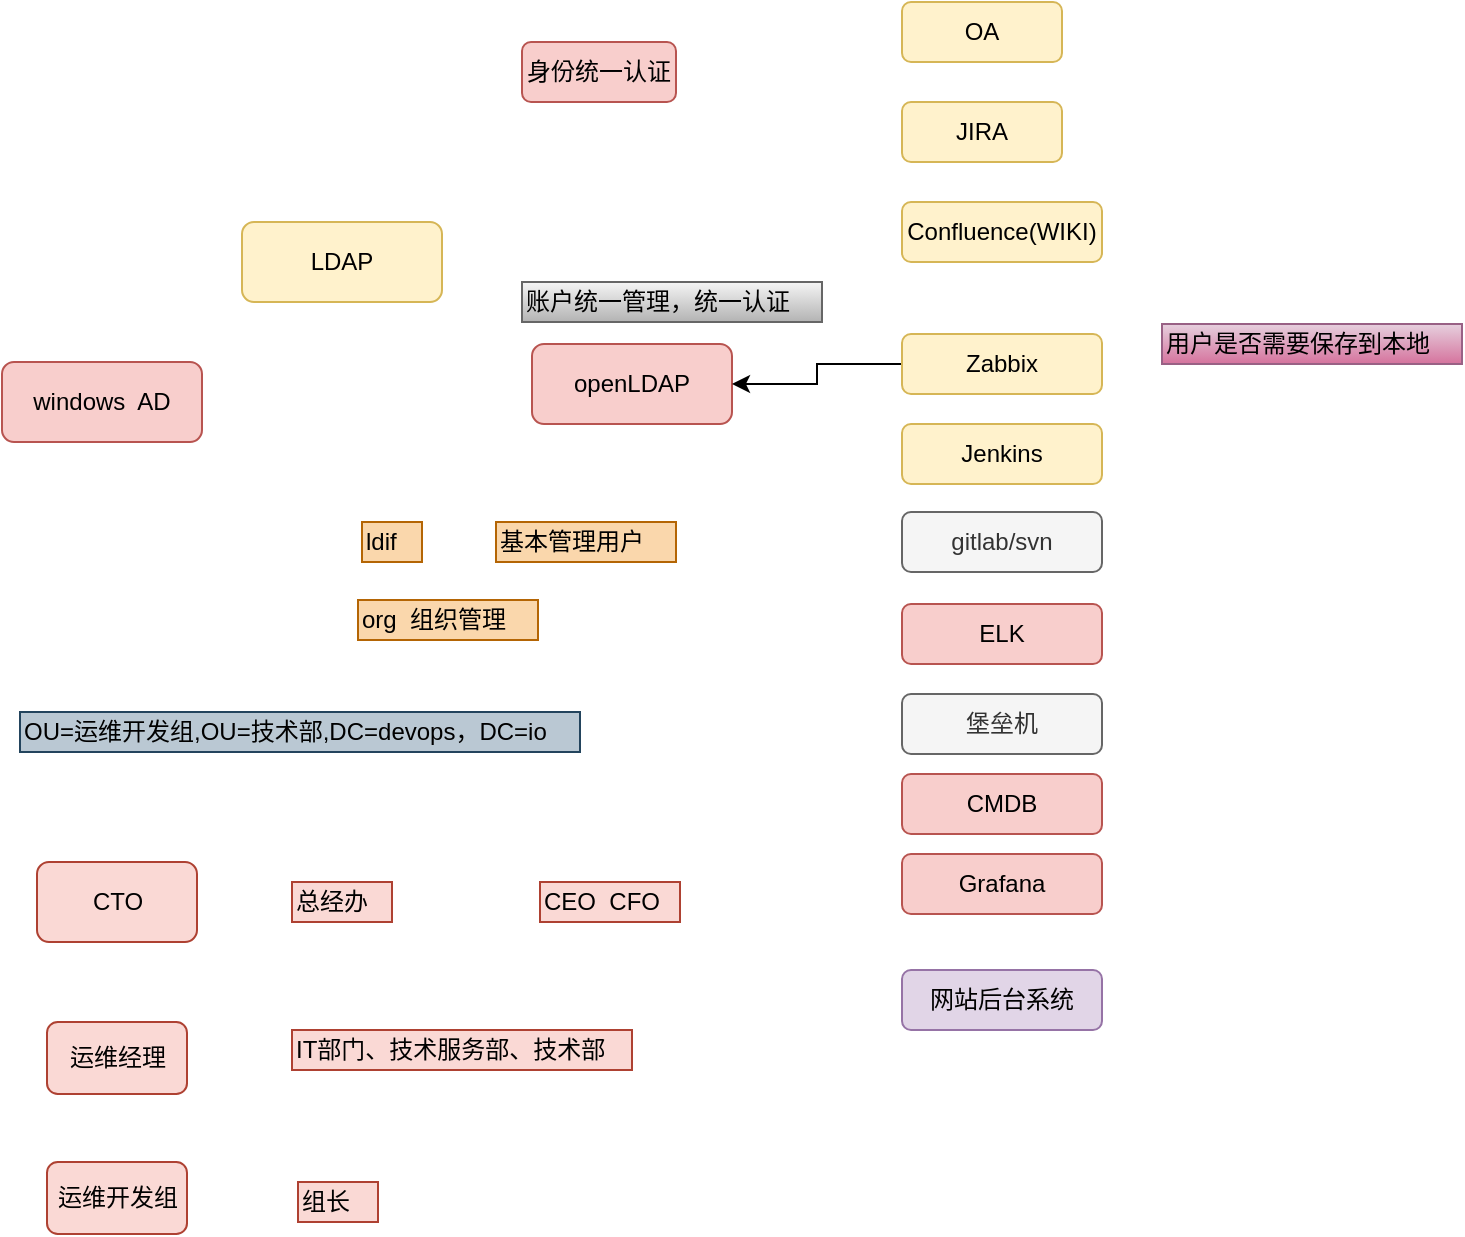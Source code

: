 <mxfile version="12.2.7" type="github" pages="2">
  <diagram id="xbigndpcGdSuTOHPYmYR" name="第 1 页">
    <mxGraphModel dx="1186" dy="741" grid="1" gridSize="10" guides="1" tooltips="1" connect="1" arrows="1" fold="1" page="1" pageScale="1" pageWidth="827" pageHeight="1169" math="0" shadow="0">
      <root>
        <mxCell id="0"/>
        <mxCell id="1" parent="0"/>
        <mxCell id="aChJso3XzgRwxcuD8M2G-1" value="LDAP" style="rounded=1;whiteSpace=wrap;html=1;fillColor=#fff2cc;strokeColor=#d6b656;" vertex="1" parent="1">
          <mxGeometry x="190" y="180" width="100" height="40" as="geometry"/>
        </mxCell>
        <mxCell id="aChJso3XzgRwxcuD8M2G-3" value="身份统一认证" style="rounded=1;whiteSpace=wrap;html=1;fillColor=#f8cecc;strokeColor=#b85450;" vertex="1" parent="1">
          <mxGeometry x="330" y="90" width="77" height="30" as="geometry"/>
        </mxCell>
        <mxCell id="aChJso3XzgRwxcuD8M2G-4" value="windows&amp;nbsp; AD" style="rounded=1;whiteSpace=wrap;html=1;fillColor=#f8cecc;strokeColor=#b85450;" vertex="1" parent="1">
          <mxGeometry x="70" y="250" width="100" height="40" as="geometry"/>
        </mxCell>
        <mxCell id="aChJso3XzgRwxcuD8M2G-5" value="openLDAP" style="rounded=1;whiteSpace=wrap;html=1;fillColor=#f8cecc;strokeColor=#b85450;" vertex="1" parent="1">
          <mxGeometry x="335" y="241" width="100" height="40" as="geometry"/>
        </mxCell>
        <mxCell id="aChJso3XzgRwxcuD8M2G-6" value="ldif" style="text;html=1;resizable=0;points=[];autosize=1;align=left;verticalAlign=top;spacingTop=-4;fillColor=#fad7ac;strokeColor=#b46504;" vertex="1" parent="1">
          <mxGeometry x="250" y="330" width="30" height="20" as="geometry"/>
        </mxCell>
        <mxCell id="aChJso3XzgRwxcuD8M2G-8" value="基本管理用户" style="text;html=1;resizable=0;points=[];autosize=1;align=left;verticalAlign=top;spacingTop=-4;fillColor=#fad7ac;strokeColor=#b46504;" vertex="1" parent="1">
          <mxGeometry x="317" y="330" width="90" height="20" as="geometry"/>
        </mxCell>
        <mxCell id="aChJso3XzgRwxcuD8M2G-9" value="org&amp;nbsp; 组织管理" style="text;html=1;resizable=0;points=[];autosize=1;align=left;verticalAlign=top;spacingTop=-4;fillColor=#fad7ac;strokeColor=#b46504;" vertex="1" parent="1">
          <mxGeometry x="248" y="369" width="90" height="20" as="geometry"/>
        </mxCell>
        <mxCell id="aChJso3XzgRwxcuD8M2G-10" value="CTO" style="rounded=1;whiteSpace=wrap;html=1;fillColor=#fad9d5;strokeColor=#ae4132;" vertex="1" parent="1">
          <mxGeometry x="87.5" y="500" width="80" height="40" as="geometry"/>
        </mxCell>
        <mxCell id="aChJso3XzgRwxcuD8M2G-11" value="总经办" style="text;html=1;resizable=0;points=[];autosize=1;align=left;verticalAlign=top;spacingTop=-4;fillColor=#fad9d5;strokeColor=#ae4132;" vertex="1" parent="1">
          <mxGeometry x="215" y="510" width="50" height="20" as="geometry"/>
        </mxCell>
        <mxCell id="aChJso3XzgRwxcuD8M2G-13" value="运维经理" style="rounded=1;whiteSpace=wrap;html=1;fillColor=#fad9d5;strokeColor=#ae4132;" vertex="1" parent="1">
          <mxGeometry x="92.5" y="580" width="70" height="36" as="geometry"/>
        </mxCell>
        <mxCell id="aChJso3XzgRwxcuD8M2G-15" value="IT部门、技术服务部、技术部" style="text;html=1;resizable=0;points=[];autosize=1;align=left;verticalAlign=top;spacingTop=-4;fillColor=#fad9d5;strokeColor=#ae4132;" vertex="1" parent="1">
          <mxGeometry x="215" y="584" width="170" height="20" as="geometry"/>
        </mxCell>
        <mxCell id="aChJso3XzgRwxcuD8M2G-16" value="运维开发组" style="rounded=1;whiteSpace=wrap;html=1;fillColor=#fad9d5;strokeColor=#ae4132;" vertex="1" parent="1">
          <mxGeometry x="92.5" y="650" width="70" height="36" as="geometry"/>
        </mxCell>
        <mxCell id="aChJso3XzgRwxcuD8M2G-17" value="组长" style="text;html=1;resizable=0;points=[];autosize=1;align=left;verticalAlign=top;spacingTop=-4;fillColor=#fad9d5;strokeColor=#ae4132;" vertex="1" parent="1">
          <mxGeometry x="218" y="660" width="40" height="20" as="geometry"/>
        </mxCell>
        <mxCell id="aChJso3XzgRwxcuD8M2G-18" value="OU=运维开发组,OU=技术部,DC=devops，DC=io" style="text;html=1;resizable=0;points=[];autosize=1;align=left;verticalAlign=top;spacingTop=-4;fillColor=#bac8d3;strokeColor=#23445d;" vertex="1" parent="1">
          <mxGeometry x="79" y="425" width="280" height="20" as="geometry"/>
        </mxCell>
        <mxCell id="aChJso3XzgRwxcuD8M2G-19" value="CEO&amp;nbsp; CFO" style="text;html=1;resizable=0;points=[];autosize=1;align=left;verticalAlign=top;spacingTop=-4;fillColor=#fad9d5;strokeColor=#ae4132;" vertex="1" parent="1">
          <mxGeometry x="339" y="510" width="70" height="20" as="geometry"/>
        </mxCell>
        <mxCell id="aChJso3XzgRwxcuD8M2G-21" value="OA" style="rounded=1;whiteSpace=wrap;html=1;fillColor=#fff2cc;strokeColor=#d6b656;" vertex="1" parent="1">
          <mxGeometry x="520" y="70" width="80" height="30" as="geometry"/>
        </mxCell>
        <mxCell id="aChJso3XzgRwxcuD8M2G-22" value="JIRA" style="rounded=1;whiteSpace=wrap;html=1;fillColor=#fff2cc;strokeColor=#d6b656;" vertex="1" parent="1">
          <mxGeometry x="520" y="120" width="80" height="30" as="geometry"/>
        </mxCell>
        <mxCell id="aChJso3XzgRwxcuD8M2G-23" value="Confluence(WIKI)" style="rounded=1;whiteSpace=wrap;html=1;fillColor=#fff2cc;strokeColor=#d6b656;" vertex="1" parent="1">
          <mxGeometry x="520" y="170" width="100" height="30" as="geometry"/>
        </mxCell>
        <mxCell id="aChJso3XzgRwxcuD8M2G-35" style="edgeStyle=orthogonalEdgeStyle;rounded=0;orthogonalLoop=1;jettySize=auto;html=1;exitX=0;exitY=0.5;exitDx=0;exitDy=0;entryX=1;entryY=0.5;entryDx=0;entryDy=0;" edge="1" parent="1" source="aChJso3XzgRwxcuD8M2G-26" target="aChJso3XzgRwxcuD8M2G-5">
          <mxGeometry relative="1" as="geometry"/>
        </mxCell>
        <mxCell id="aChJso3XzgRwxcuD8M2G-26" value="Zabbix" style="rounded=1;whiteSpace=wrap;html=1;fillColor=#fff2cc;strokeColor=#d6b656;" vertex="1" parent="1">
          <mxGeometry x="520" y="236" width="100" height="30" as="geometry"/>
        </mxCell>
        <mxCell id="aChJso3XzgRwxcuD8M2G-27" value="Jenkins" style="rounded=1;whiteSpace=wrap;html=1;fillColor=#fff2cc;strokeColor=#d6b656;" vertex="1" parent="1">
          <mxGeometry x="520" y="281" width="100" height="30" as="geometry"/>
        </mxCell>
        <mxCell id="aChJso3XzgRwxcuD8M2G-28" value="gitlab/svn" style="rounded=1;whiteSpace=wrap;html=1;fillColor=#f5f5f5;strokeColor=#666666;fontColor=#333333;" vertex="1" parent="1">
          <mxGeometry x="520" y="325" width="100" height="30" as="geometry"/>
        </mxCell>
        <mxCell id="aChJso3XzgRwxcuD8M2G-29" value="ELK" style="rounded=1;whiteSpace=wrap;html=1;fillColor=#f8cecc;strokeColor=#b85450;" vertex="1" parent="1">
          <mxGeometry x="520" y="371" width="100" height="30" as="geometry"/>
        </mxCell>
        <mxCell id="aChJso3XzgRwxcuD8M2G-30" value="堡垒机" style="rounded=1;whiteSpace=wrap;html=1;fillColor=#f5f5f5;strokeColor=#666666;fontColor=#333333;" vertex="1" parent="1">
          <mxGeometry x="520" y="416" width="100" height="30" as="geometry"/>
        </mxCell>
        <mxCell id="aChJso3XzgRwxcuD8M2G-31" value="CMDB" style="rounded=1;whiteSpace=wrap;html=1;fillColor=#f8cecc;strokeColor=#b85450;" vertex="1" parent="1">
          <mxGeometry x="520" y="456" width="100" height="30" as="geometry"/>
        </mxCell>
        <mxCell id="aChJso3XzgRwxcuD8M2G-32" value="Grafana" style="rounded=1;whiteSpace=wrap;html=1;fillColor=#f8cecc;strokeColor=#b85450;" vertex="1" parent="1">
          <mxGeometry x="520" y="496" width="100" height="30" as="geometry"/>
        </mxCell>
        <mxCell id="aChJso3XzgRwxcuD8M2G-33" value="网站后台系统" style="rounded=1;whiteSpace=wrap;html=1;fillColor=#e1d5e7;strokeColor=#9673a6;" vertex="1" parent="1">
          <mxGeometry x="520" y="554" width="100" height="30" as="geometry"/>
        </mxCell>
        <mxCell id="aChJso3XzgRwxcuD8M2G-34" value="账户统一管理，统一认证" style="text;html=1;resizable=0;points=[];autosize=1;align=left;verticalAlign=top;spacingTop=-4;gradientColor=#b3b3b3;fillColor=#f5f5f5;strokeColor=#666666;" vertex="1" parent="1">
          <mxGeometry x="330" y="210" width="150" height="20" as="geometry"/>
        </mxCell>
        <mxCell id="aChJso3XzgRwxcuD8M2G-36" value="用户是否需要保存到本地" style="text;html=1;resizable=0;points=[];autosize=1;align=left;verticalAlign=top;spacingTop=-4;gradientColor=#d5739d;fillColor=#e6d0de;strokeColor=#996185;" vertex="1" parent="1">
          <mxGeometry x="650" y="231" width="150" height="20" as="geometry"/>
        </mxCell>
      </root>
    </mxGraphModel>
  </diagram>
  <diagram id="w5zA4SEZufo3LOGywTid" name="第 2 页">
    <mxGraphModel dx="2013" dy="741" grid="1" gridSize="10" guides="1" tooltips="1" connect="1" arrows="1" fold="1" page="1" pageScale="1" pageWidth="827" pageHeight="1169" math="0" shadow="0">
      <root>
        <mxCell id="CsTffdpOZkQYj_XdXDyw-0"/>
        <mxCell id="CsTffdpOZkQYj_XdXDyw-1" parent="CsTffdpOZkQYj_XdXDyw-0"/>
        <mxCell id="cAGPr4ibJTok6Qr0bsOT-0" value="jira" style="rounded=1;whiteSpace=wrap;html=1;fillColor=#f8cecc;strokeColor=#b85450;" vertex="1" parent="CsTffdpOZkQYj_XdXDyw-1">
          <mxGeometry x="210" y="100" width="90" height="40" as="geometry"/>
        </mxCell>
        <mxCell id="cAGPr4ibJTok6Qr0bsOT-1" value="产品经理" style="rounded=1;whiteSpace=wrap;html=1;fillColor=#fff2cc;strokeColor=#d6b656;" vertex="1" parent="CsTffdpOZkQYj_XdXDyw-1">
          <mxGeometry x="-90" y="205" width="80" height="45" as="geometry"/>
        </mxCell>
        <mxCell id="cAGPr4ibJTok6Qr0bsOT-2" value="工作流" style="text;html=1;resizable=0;points=[];autosize=1;align=left;verticalAlign=top;spacingTop=-4;fillColor=#f5f5f5;strokeColor=#666666;fontColor=#333333;" vertex="1" parent="CsTffdpOZkQYj_XdXDyw-1">
          <mxGeometry x="224" y="157" width="50" height="20" as="geometry"/>
        </mxCell>
        <mxCell id="cAGPr4ibJTok6Qr0bsOT-3" value="每日鲜果" style="rounded=1;whiteSpace=wrap;html=1;fillColor=#fff2cc;strokeColor=#d6b656;" vertex="1" parent="CsTffdpOZkQYj_XdXDyw-1">
          <mxGeometry x="40" y="212.5" width="80" height="30" as="geometry"/>
        </mxCell>
        <mxCell id="cAGPr4ibJTok6Qr0bsOT-5" value="产出需求文档" style="text;html=1;resizable=0;points=[];autosize=1;align=left;verticalAlign=top;spacingTop=-4;fillColor=#f5f5f5;strokeColor=#666666;fontColor=#333333;" vertex="1" parent="CsTffdpOZkQYj_XdXDyw-1">
          <mxGeometry x="165" y="217.5" width="90" height="20" as="geometry"/>
        </mxCell>
        <mxCell id="cAGPr4ibJTok6Qr0bsOT-6" value="创建问题" style="text;html=1;resizable=0;points=[];autosize=1;align=left;verticalAlign=top;spacingTop=-4;fillColor=#dae8fc;strokeColor=#6c8ebf;" vertex="1" parent="CsTffdpOZkQYj_XdXDyw-1">
          <mxGeometry x="280" y="217.5" width="60" height="20" as="geometry"/>
        </mxCell>
        <mxCell id="cAGPr4ibJTok6Qr0bsOT-7" value="对应开发人员" style="text;html=1;resizable=0;points=[];autosize=1;align=left;verticalAlign=top;spacingTop=-4;fillColor=#f8cecc;strokeColor=#b85450;" vertex="1" parent="CsTffdpOZkQYj_XdXDyw-1">
          <mxGeometry x="380" y="217.5" width="90" height="20" as="geometry"/>
        </mxCell>
        <mxCell id="cAGPr4ibJTok6Qr0bsOT-10" style="edgeStyle=orthogonalEdgeStyle;rounded=0;orthogonalLoop=1;jettySize=auto;html=1;" edge="1" parent="CsTffdpOZkQYj_XdXDyw-1" source="cAGPr4ibJTok6Qr0bsOT-8">
          <mxGeometry relative="1" as="geometry">
            <mxPoint x="520" y="290" as="targetPoint"/>
          </mxGeometry>
        </mxCell>
        <mxCell id="cAGPr4ibJTok6Qr0bsOT-8" value="评估需求" style="text;html=1;resizable=0;points=[];autosize=1;align=left;verticalAlign=top;spacingTop=-4;fillColor=#fff2cc;strokeColor=#d6b656;" vertex="1" parent="CsTffdpOZkQYj_XdXDyw-1">
          <mxGeometry x="490" y="217.5" width="60" height="20" as="geometry"/>
        </mxCell>
        <mxCell id="cAGPr4ibJTok6Qr0bsOT-9" value="开发周期" style="text;html=1;resizable=0;points=[];autosize=1;align=left;verticalAlign=top;spacingTop=-4;fillColor=#fff2cc;strokeColor=#d6b656;" vertex="1" parent="CsTffdpOZkQYj_XdXDyw-1">
          <mxGeometry x="490" y="192.5" width="60" height="20" as="geometry"/>
        </mxCell>
        <mxCell id="cAGPr4ibJTok6Qr0bsOT-12" style="edgeStyle=orthogonalEdgeStyle;rounded=0;orthogonalLoop=1;jettySize=auto;html=1;" edge="1" parent="CsTffdpOZkQYj_XdXDyw-1" source="cAGPr4ibJTok6Qr0bsOT-11">
          <mxGeometry relative="1" as="geometry">
            <mxPoint x="528" y="380" as="targetPoint"/>
          </mxGeometry>
        </mxCell>
        <mxCell id="cAGPr4ibJTok6Qr0bsOT-11" value="开发进行" style="text;html=1;resizable=0;points=[];autosize=1;align=left;verticalAlign=top;spacingTop=-4;fillColor=#fff2cc;strokeColor=#d6b656;" vertex="1" parent="CsTffdpOZkQYj_XdXDyw-1">
          <mxGeometry x="498" y="289" width="60" height="20" as="geometry"/>
        </mxCell>
        <mxCell id="cAGPr4ibJTok6Qr0bsOT-14" style="edgeStyle=orthogonalEdgeStyle;rounded=0;orthogonalLoop=1;jettySize=auto;html=1;" edge="1" parent="CsTffdpOZkQYj_XdXDyw-1" source="cAGPr4ibJTok6Qr0bsOT-13">
          <mxGeometry relative="1" as="geometry">
            <mxPoint x="530" y="460" as="targetPoint"/>
          </mxGeometry>
        </mxCell>
        <mxCell id="cAGPr4ibJTok6Qr0bsOT-13" value="测试部门" style="text;html=1;resizable=0;points=[];autosize=1;align=left;verticalAlign=top;spacingTop=-4;fillColor=#fff2cc;strokeColor=#d6b656;" vertex="1" parent="CsTffdpOZkQYj_XdXDyw-1">
          <mxGeometry x="508" y="380" width="60" height="20" as="geometry"/>
        </mxCell>
        <mxCell id="cAGPr4ibJTok6Qr0bsOT-15" value="周期" style="text;html=1;resizable=0;points=[];autosize=1;align=left;verticalAlign=top;spacingTop=-4;gradientColor=#7ea6e0;fillColor=#dae8fc;strokeColor=#6c8ebf;" vertex="1" parent="CsTffdpOZkQYj_XdXDyw-1">
          <mxGeometry x="480" y="420" width="40" height="20" as="geometry"/>
        </mxCell>
        <mxCell id="cAGPr4ibJTok6Qr0bsOT-17" style="edgeStyle=orthogonalEdgeStyle;rounded=0;orthogonalLoop=1;jettySize=auto;html=1;" edge="1" parent="CsTffdpOZkQYj_XdXDyw-1" source="cAGPr4ibJTok6Qr0bsOT-16">
          <mxGeometry relative="1" as="geometry">
            <mxPoint x="540" y="530" as="targetPoint"/>
            <Array as="points">
              <mxPoint x="540" y="510"/>
              <mxPoint x="540" y="510"/>
            </Array>
          </mxGeometry>
        </mxCell>
        <mxCell id="cAGPr4ibJTok6Qr0bsOT-16" value="产品经理" style="text;html=1;resizable=0;points=[];autosize=1;align=left;verticalAlign=top;spacingTop=-4;fillColor=#fff2cc;strokeColor=#d6b656;" vertex="1" parent="CsTffdpOZkQYj_XdXDyw-1">
          <mxGeometry x="510" y="460" width="60" height="20" as="geometry"/>
        </mxCell>
        <mxCell id="cAGPr4ibJTok6Qr0bsOT-21" style="edgeStyle=orthogonalEdgeStyle;rounded=0;orthogonalLoop=1;jettySize=auto;html=1;" edge="1" parent="CsTffdpOZkQYj_XdXDyw-1" source="cAGPr4ibJTok6Qr0bsOT-18">
          <mxGeometry relative="1" as="geometry">
            <mxPoint x="538" y="600" as="targetPoint"/>
          </mxGeometry>
        </mxCell>
        <mxCell id="cAGPr4ibJTok6Qr0bsOT-18" value="运维部" style="text;html=1;resizable=0;points=[];autosize=1;align=left;verticalAlign=top;spacingTop=-4;fillColor=#f8cecc;strokeColor=#b85450;" vertex="1" parent="CsTffdpOZkQYj_XdXDyw-1">
          <mxGeometry x="513" y="530" width="50" height="20" as="geometry"/>
        </mxCell>
        <mxCell id="cAGPr4ibJTok6Qr0bsOT-19" value="开发环境已经测试" style="text;html=1;resizable=0;points=[];autosize=1;align=left;verticalAlign=top;spacingTop=-4;gradientColor=#ffd966;fillColor=#fff2cc;strokeColor=#d6b656;" vertex="1" parent="CsTffdpOZkQYj_XdXDyw-1">
          <mxGeometry x="580" y="330" width="110" height="20" as="geometry"/>
        </mxCell>
        <mxCell id="cAGPr4ibJTok6Qr0bsOT-20" value="测试环境，测试用例、 产出测试报告" style="text;html=1;resizable=0;points=[];autosize=1;align=left;verticalAlign=top;spacingTop=-4;gradientColor=#ffd966;fillColor=#fff2cc;strokeColor=#d6b656;" vertex="1" parent="CsTffdpOZkQYj_XdXDyw-1">
          <mxGeometry x="586" y="410" width="210" height="20" as="geometry"/>
        </mxCell>
        <mxCell id="cAGPr4ibJTok6Qr0bsOT-23" style="edgeStyle=orthogonalEdgeStyle;rounded=0;orthogonalLoop=1;jettySize=auto;html=1;" edge="1" parent="CsTffdpOZkQYj_XdXDyw-1" source="cAGPr4ibJTok6Qr0bsOT-22">
          <mxGeometry relative="1" as="geometry">
            <mxPoint x="548" y="670" as="targetPoint"/>
          </mxGeometry>
        </mxCell>
        <mxCell id="cAGPr4ibJTok6Qr0bsOT-22" value="仿生产环境" style="text;html=1;resizable=0;points=[];autosize=1;align=left;verticalAlign=top;spacingTop=-4;fillColor=#fff2cc;strokeColor=#d6b656;" vertex="1" parent="CsTffdpOZkQYj_XdXDyw-1">
          <mxGeometry x="510" y="601" width="80" height="20" as="geometry"/>
        </mxCell>
        <mxCell id="cAGPr4ibJTok6Qr0bsOT-26" style="edgeStyle=orthogonalEdgeStyle;rounded=0;orthogonalLoop=1;jettySize=auto;html=1;" edge="1" parent="CsTffdpOZkQYj_XdXDyw-1" source="cAGPr4ibJTok6Qr0bsOT-24">
          <mxGeometry relative="1" as="geometry">
            <mxPoint x="547" y="730" as="targetPoint"/>
          </mxGeometry>
        </mxCell>
        <mxCell id="cAGPr4ibJTok6Qr0bsOT-24" value="灰度" style="text;html=1;resizable=0;points=[];autosize=1;align=left;verticalAlign=top;spacingTop=-4;fillColor=#dae8fc;strokeColor=#6c8ebf;" vertex="1" parent="CsTffdpOZkQYj_XdXDyw-1">
          <mxGeometry x="527" y="672" width="40" height="20" as="geometry"/>
        </mxCell>
        <mxCell id="cAGPr4ibJTok6Qr0bsOT-25" value="产生生产环境的数据" style="text;html=1;resizable=0;points=[];autosize=1;align=left;verticalAlign=top;spacingTop=-4;fillColor=#fff2cc;strokeColor=#d6b656;" vertex="1" parent="CsTffdpOZkQYj_XdXDyw-1">
          <mxGeometry x="588" y="672" width="120" height="20" as="geometry"/>
        </mxCell>
        <mxCell id="cAGPr4ibJTok6Qr0bsOT-27" value="生产环境" style="text;html=1;resizable=0;points=[];autosize=1;align=left;verticalAlign=top;spacingTop=-4;fillColor=#f5f5f5;strokeColor=#666666;fontColor=#333333;" vertex="1" parent="CsTffdpOZkQYj_XdXDyw-1">
          <mxGeometry x="528" y="730" width="60" height="20" as="geometry"/>
        </mxCell>
        <mxCell id="cAGPr4ibJTok6Qr0bsOT-28" value="产品经理为主、测试、开发" style="text;html=1;resizable=0;points=[];autosize=1;align=left;verticalAlign=top;spacingTop=-4;fillColor=#fff2cc;strokeColor=#d6b656;" vertex="1" parent="CsTffdpOZkQYj_XdXDyw-1">
          <mxGeometry x="345" y="610" width="160" height="20" as="geometry"/>
        </mxCell>
        <mxCell id="cAGPr4ibJTok6Qr0bsOT-30" value="产品经理为主、测试、开发" style="text;html=1;resizable=0;points=[];autosize=1;align=left;verticalAlign=top;spacingTop=-4;fillColor=#fff2cc;strokeColor=#d6b656;" vertex="1" parent="CsTffdpOZkQYj_XdXDyw-1">
          <mxGeometry x="300" y="672" width="160" height="20" as="geometry"/>
        </mxCell>
        <mxCell id="cAGPr4ibJTok6Qr0bsOT-31" value="一天" style="text;html=1;resizable=0;points=[];autosize=1;align=left;verticalAlign=top;spacingTop=-4;fillColor=#f8cecc;strokeColor=#b85450;" vertex="1" parent="CsTffdpOZkQYj_XdXDyw-1">
          <mxGeometry x="473.5" y="672" width="40" height="20" as="geometry"/>
        </mxCell>
        <mxCell id="cAGPr4ibJTok6Qr0bsOT-32" value="产品经理为主、测试、开发" style="text;html=1;resizable=0;points=[];autosize=1;align=left;verticalAlign=top;spacingTop=-4;fillColor=#fff2cc;strokeColor=#d6b656;" vertex="1" parent="CsTffdpOZkQYj_XdXDyw-1">
          <mxGeometry x="333" y="730" width="160" height="20" as="geometry"/>
        </mxCell>
        <mxCell id="cAGPr4ibJTok6Qr0bsOT-33" value="CI、CD" style="text;html=1;resizable=0;points=[];autosize=1;align=left;verticalAlign=top;spacingTop=-4;fillColor=#fff2cc;strokeColor=#d6b656;" vertex="1" parent="CsTffdpOZkQYj_XdXDyw-1">
          <mxGeometry x="890" y="197.5" width="60" height="20" as="geometry"/>
        </mxCell>
        <mxCell id="cAGPr4ibJTok6Qr0bsOT-34" value="需求1" style="text;html=1;resizable=0;points=[];autosize=1;align=left;verticalAlign=top;spacingTop=-4;fillColor=#fff2cc;strokeColor=#d6b656;" vertex="1" parent="CsTffdpOZkQYj_XdXDyw-1">
          <mxGeometry x="598" y="202.5" width="50" height="20" as="geometry"/>
        </mxCell>
        <mxCell id="cAGPr4ibJTok6Qr0bsOT-35" value="需求2" style="text;html=1;resizable=0;points=[];autosize=1;align=left;verticalAlign=top;spacingTop=-4;fillColor=#fff2cc;strokeColor=#d6b656;" vertex="1" parent="CsTffdpOZkQYj_XdXDyw-1">
          <mxGeometry x="660" y="205" width="50" height="20" as="geometry"/>
        </mxCell>
        <mxCell id="cAGPr4ibJTok6Qr0bsOT-36" value="需求3" style="text;html=1;resizable=0;points=[];autosize=1;align=left;verticalAlign=top;spacingTop=-4;fillColor=#fff2cc;strokeColor=#d6b656;" vertex="1" parent="CsTffdpOZkQYj_XdXDyw-1">
          <mxGeometry x="720" y="202.5" width="50" height="20" as="geometry"/>
        </mxCell>
        <mxCell id="cAGPr4ibJTok6Qr0bsOT-37" value="dev" style="text;html=1;resizable=0;points=[];autosize=1;align=left;verticalAlign=top;spacingTop=-4;fillColor=#f5f5f5;strokeColor=#666666;gradientColor=#b3b3b3;" vertex="1" parent="CsTffdpOZkQYj_XdXDyw-1">
          <mxGeometry x="605" y="289" width="30" height="20" as="geometry"/>
        </mxCell>
        <mxCell id="cAGPr4ibJTok6Qr0bsOT-38" value="test" style="text;html=1;resizable=0;points=[];autosize=1;align=left;verticalAlign=top;spacingTop=-4;fillColor=#f5f5f5;strokeColor=#666666;gradientColor=#b3b3b3;" vertex="1" parent="CsTffdpOZkQYj_XdXDyw-1">
          <mxGeometry x="630" y="440" width="30" height="20" as="geometry"/>
        </mxCell>
        <mxCell id="cAGPr4ibJTok6Qr0bsOT-39" value="nginx+redis+mysql+tomcat" style="text;html=1;resizable=0;points=[];autosize=1;align=left;verticalAlign=top;spacingTop=-4;fillColor=#f5f5f5;strokeColor=#666666;gradientColor=#b3b3b3;" vertex="1" parent="CsTffdpOZkQYj_XdXDyw-1">
          <mxGeometry x="665" y="287" width="160" height="20" as="geometry"/>
        </mxCell>
        <mxCell id="cAGPr4ibJTok6Qr0bsOT-40" value="jdbc 配置文件" style="text;html=1;resizable=0;points=[];autosize=1;align=left;verticalAlign=top;spacingTop=-4;fillColor=#f5f5f5;strokeColor=#666666;gradientColor=#b3b3b3;" vertex="1" parent="CsTffdpOZkQYj_XdXDyw-1">
          <mxGeometry x="710" y="440" width="90" height="20" as="geometry"/>
        </mxCell>
        <mxCell id="cAGPr4ibJTok6Qr0bsOT-41" value="jdbc 配置文件" style="text;html=1;resizable=0;points=[];autosize=1;align=left;verticalAlign=top;spacingTop=-4;fillColor=#f5f5f5;strokeColor=#666666;gradientColor=#b3b3b3;" vertex="1" parent="CsTffdpOZkQYj_XdXDyw-1">
          <mxGeometry x="706" y="321" width="90" height="20" as="geometry"/>
        </mxCell>
        <mxCell id="cAGPr4ibJTok6Qr0bsOT-44" value="jenkins" style="text;html=1;resizable=0;points=[];autosize=1;align=left;verticalAlign=top;spacingTop=-4;fillColor=#f5f5f5;strokeColor=#666666;gradientColor=#b3b3b3;" vertex="1" parent="CsTffdpOZkQYj_XdXDyw-1">
          <mxGeometry x="890" y="341" width="50" height="20" as="geometry"/>
        </mxCell>
        <mxCell id="cAGPr4ibJTok6Qr0bsOT-45" value="配置中心" style="text;html=1;resizable=0;points=[];autosize=1;align=left;verticalAlign=top;spacingTop=-4;fillColor=#f5f5f5;strokeColor=#666666;gradientColor=#b3b3b3;" vertex="1" parent="CsTffdpOZkQYj_XdXDyw-1">
          <mxGeometry x="870" y="430" width="60" height="20" as="geometry"/>
        </mxCell>
      </root>
    </mxGraphModel>
  </diagram>
</mxfile>
